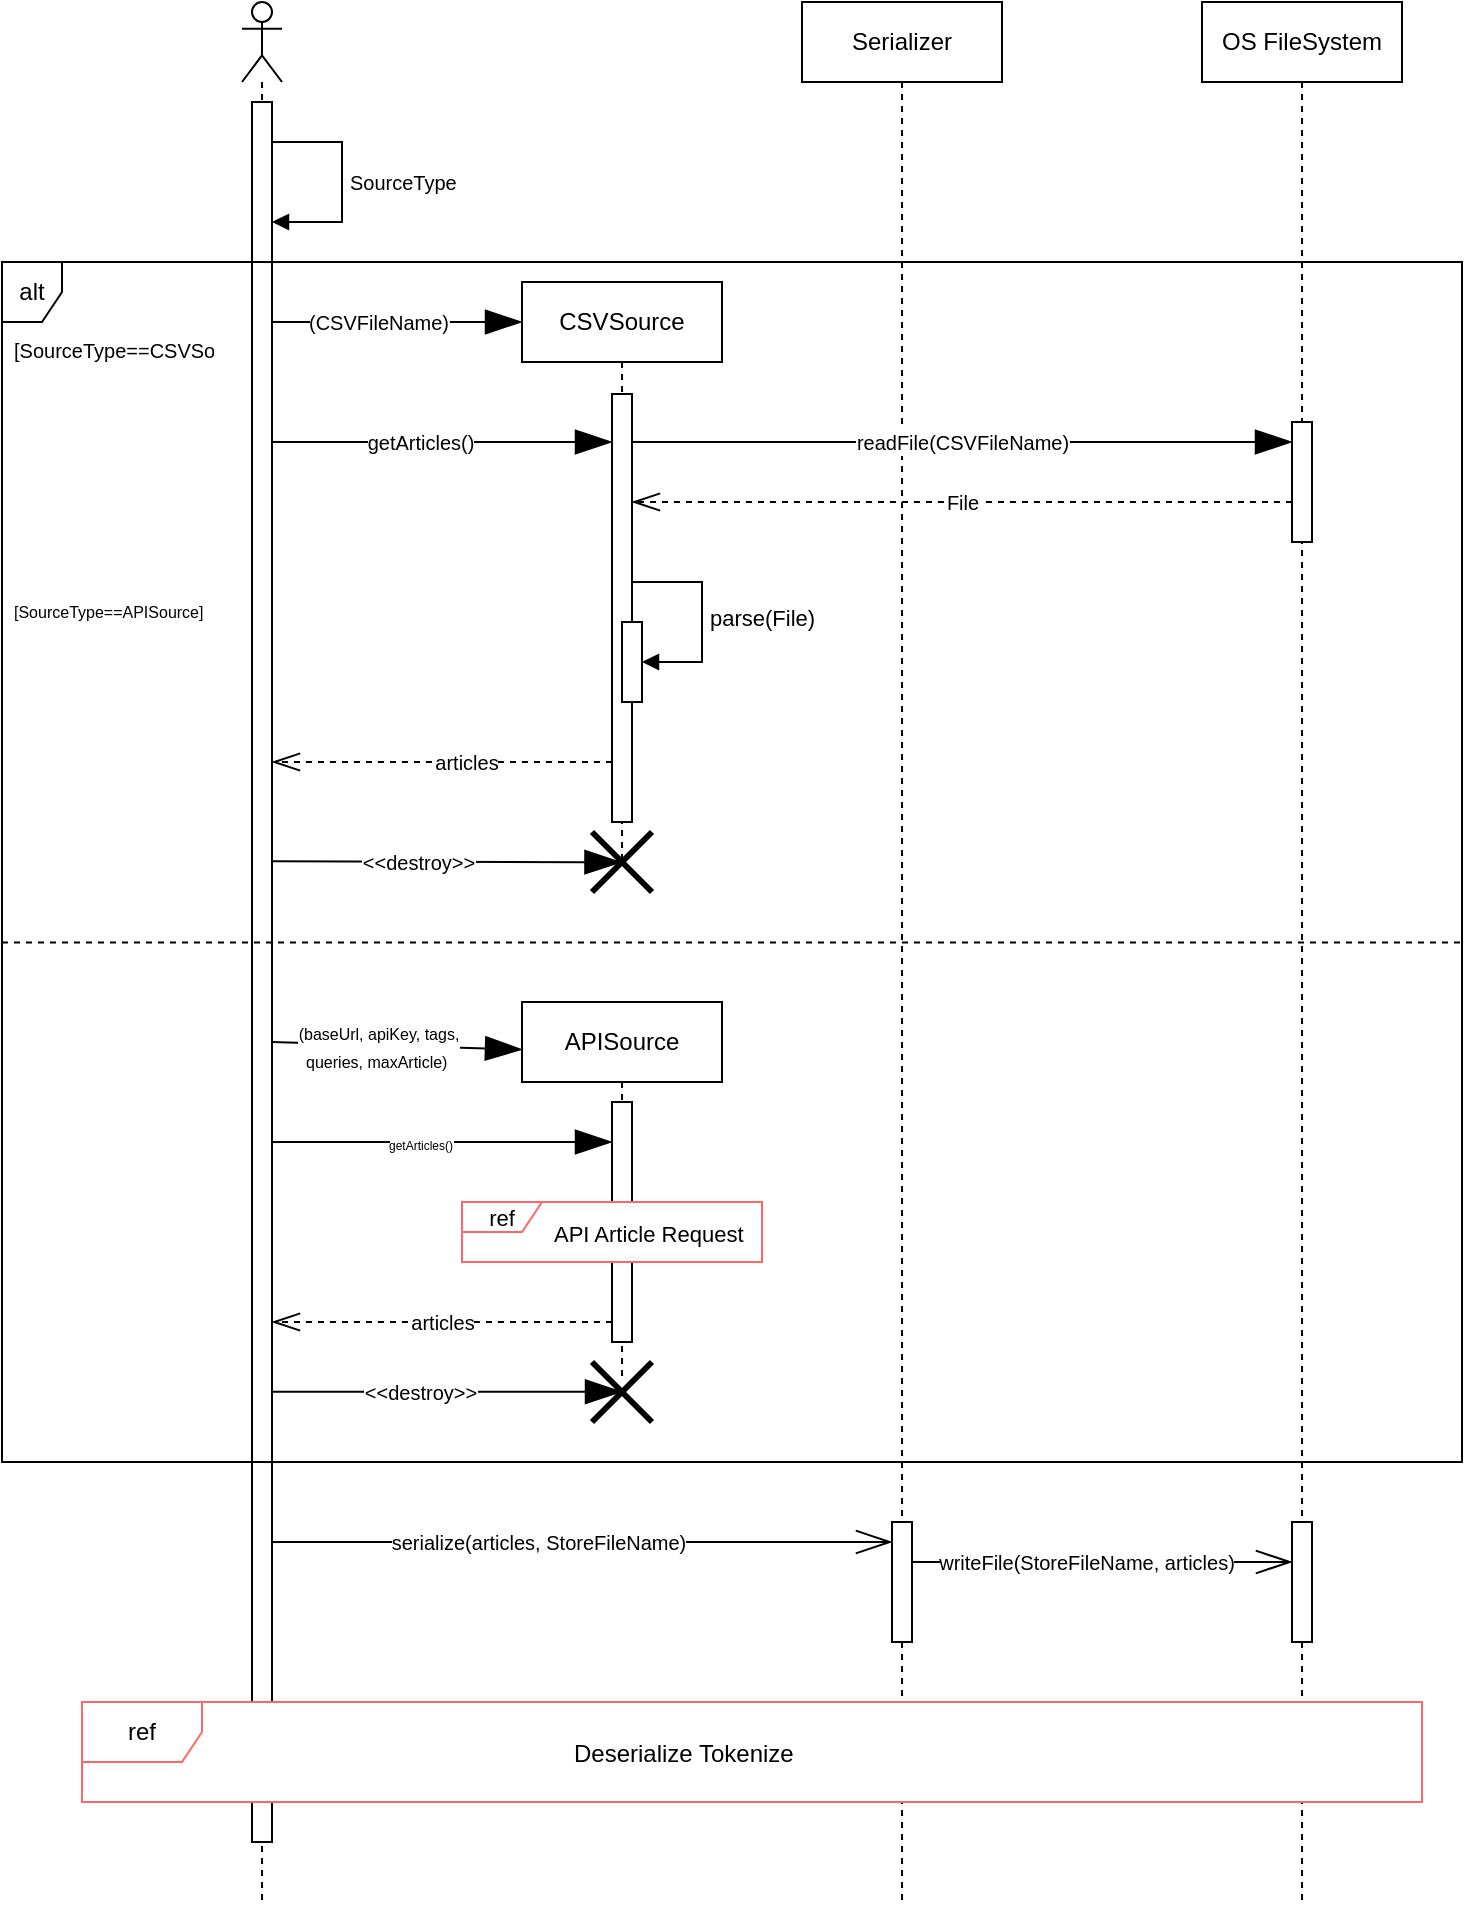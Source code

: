 <mxfile version="21.2.8" type="device">
  <diagram name="Page-1" id="2YBvvXClWsGukQMizWep">
    <mxGraphModel dx="478" dy="-749" grid="1" gridSize="10" guides="1" tooltips="1" connect="1" arrows="1" fold="1" page="1" pageScale="1" pageWidth="850" pageHeight="1100" math="0" shadow="0">
      <root>
        <mxCell id="0" />
        <mxCell id="1" parent="0" />
        <mxCell id="KgcwhwzwJlgUO1JTBY_t-3" value="" style="shape=umlLifeline;perimeter=lifelinePerimeter;whiteSpace=wrap;html=1;container=1;dropTarget=0;collapsible=0;recursiveResize=0;outlineConnect=0;portConstraint=eastwest;newEdgeStyle={&quot;edgeStyle&quot;:&quot;elbowEdgeStyle&quot;,&quot;elbow&quot;:&quot;vertical&quot;,&quot;curved&quot;:0,&quot;rounded&quot;:0};participant=umlActor;size=40;" parent="1" vertex="1">
          <mxGeometry x="150" y="1120" width="20" height="950" as="geometry" />
        </mxCell>
        <mxCell id="KgcwhwzwJlgUO1JTBY_t-4" value="" style="html=1;points=[];perimeter=orthogonalPerimeter;outlineConnect=0;targetShapes=umlLifeline;portConstraint=eastwest;newEdgeStyle={&quot;edgeStyle&quot;:&quot;elbowEdgeStyle&quot;,&quot;elbow&quot;:&quot;vertical&quot;,&quot;curved&quot;:0,&quot;rounded&quot;:0};" parent="KgcwhwzwJlgUO1JTBY_t-3" vertex="1">
          <mxGeometry x="5" y="50" width="10" height="870" as="geometry" />
        </mxCell>
        <mxCell id="6_1-8qy97I9ZGp-JPqzc-2" value="&lt;font style=&quot;font-size: 10px;&quot;&gt;SourceType&lt;/font&gt;" style="html=1;align=left;spacingLeft=2;endArrow=block;rounded=0;edgeStyle=orthogonalEdgeStyle;curved=0;rounded=0;" parent="KgcwhwzwJlgUO1JTBY_t-3" source="KgcwhwzwJlgUO1JTBY_t-4" target="KgcwhwzwJlgUO1JTBY_t-4" edge="1">
          <mxGeometry relative="1" as="geometry">
            <mxPoint x="20" y="60" as="sourcePoint" />
            <Array as="points">
              <mxPoint x="50" y="70" />
              <mxPoint x="50" y="110" />
            </Array>
            <mxPoint x="20" y="90" as="targetPoint" />
          </mxGeometry>
        </mxCell>
        <mxCell id="6_1-8qy97I9ZGp-JPqzc-3" value="alt" style="shape=umlFrame;whiteSpace=wrap;html=1;pointerEvents=0;width=30;height=30;" parent="1" vertex="1">
          <mxGeometry x="30" y="1250" width="730" height="600" as="geometry" />
        </mxCell>
        <mxCell id="6_1-8qy97I9ZGp-JPqzc-4" value="&lt;font style=&quot;font-size: 10px;&quot;&gt;[SourceType==CSVSource]&lt;/font&gt;" style="text;strokeColor=none;fillColor=none;align=left;verticalAlign=top;spacingLeft=4;spacingRight=4;overflow=hidden;rotatable=0;points=[[0,0.5],[1,0.5]];portConstraint=eastwest;whiteSpace=wrap;html=1;" parent="1" vertex="1">
          <mxGeometry x="30" y="1280" width="110" height="26" as="geometry" />
        </mxCell>
        <mxCell id="6_1-8qy97I9ZGp-JPqzc-5" value="CSVSource" style="shape=umlLifeline;perimeter=lifelinePerimeter;whiteSpace=wrap;html=1;container=1;dropTarget=0;collapsible=0;recursiveResize=0;outlineConnect=0;portConstraint=eastwest;newEdgeStyle={&quot;edgeStyle&quot;:&quot;elbowEdgeStyle&quot;,&quot;elbow&quot;:&quot;vertical&quot;,&quot;curved&quot;:0,&quot;rounded&quot;:0};" parent="1" vertex="1">
          <mxGeometry x="290" y="1260" width="100" height="290" as="geometry" />
        </mxCell>
        <mxCell id="6_1-8qy97I9ZGp-JPqzc-6" value="" style="html=1;points=[];perimeter=orthogonalPerimeter;outlineConnect=0;targetShapes=umlLifeline;portConstraint=eastwest;newEdgeStyle={&quot;edgeStyle&quot;:&quot;elbowEdgeStyle&quot;,&quot;elbow&quot;:&quot;vertical&quot;,&quot;curved&quot;:0,&quot;rounded&quot;:0};" parent="6_1-8qy97I9ZGp-JPqzc-5" vertex="1">
          <mxGeometry x="45" y="56" width="10" height="214" as="geometry" />
        </mxCell>
        <mxCell id="WzOtO7L-p5QBb_bY3mz2-6" value="" style="html=1;points=[];perimeter=orthogonalPerimeter;outlineConnect=0;targetShapes=umlLifeline;portConstraint=eastwest;newEdgeStyle={&quot;edgeStyle&quot;:&quot;elbowEdgeStyle&quot;,&quot;elbow&quot;:&quot;vertical&quot;,&quot;curved&quot;:0,&quot;rounded&quot;:0};" parent="6_1-8qy97I9ZGp-JPqzc-5" vertex="1">
          <mxGeometry x="50" y="170" width="10" height="40" as="geometry" />
        </mxCell>
        <mxCell id="WzOtO7L-p5QBb_bY3mz2-7" value="parse(File)" style="html=1;align=left;spacingLeft=2;endArrow=block;rounded=0;edgeStyle=orthogonalEdgeStyle;curved=0;rounded=0;" parent="6_1-8qy97I9ZGp-JPqzc-5" source="6_1-8qy97I9ZGp-JPqzc-6" target="WzOtO7L-p5QBb_bY3mz2-6" edge="1">
          <mxGeometry relative="1" as="geometry">
            <mxPoint x="60" y="150" as="sourcePoint" />
            <Array as="points">
              <mxPoint x="90" y="150" />
              <mxPoint x="90" y="190" />
            </Array>
          </mxGeometry>
        </mxCell>
        <mxCell id="6_1-8qy97I9ZGp-JPqzc-15" value="&lt;font style=&quot;font-size: 10px;&quot;&gt;getArticles()&lt;/font&gt;" style="endArrow=blockThin;endSize=16;endFill=1;html=1;rounded=0;" parent="1" target="6_1-8qy97I9ZGp-JPqzc-6" edge="1">
          <mxGeometry x="-0.133" width="160" relative="1" as="geometry">
            <mxPoint x="165" y="1340" as="sourcePoint" />
            <mxPoint x="315" y="1340" as="targetPoint" />
            <Array as="points">
              <mxPoint x="190" y="1340" />
              <mxPoint x="290" y="1340" />
            </Array>
            <mxPoint as="offset" />
          </mxGeometry>
        </mxCell>
        <mxCell id="6_1-8qy97I9ZGp-JPqzc-19" value="" style="endArrow=none;dashed=1;html=1;rounded=0;exitX=0;exitY=0.567;exitDx=0;exitDy=0;exitPerimeter=0;entryX=0.999;entryY=0.567;entryDx=0;entryDy=0;entryPerimeter=0;" parent="1" source="6_1-8qy97I9ZGp-JPqzc-3" target="6_1-8qy97I9ZGp-JPqzc-3" edge="1">
          <mxGeometry width="50" height="50" relative="1" as="geometry">
            <mxPoint x="260" y="1500" as="sourcePoint" />
            <mxPoint x="760" y="1410" as="targetPoint" />
          </mxGeometry>
        </mxCell>
        <mxCell id="6_1-8qy97I9ZGp-JPqzc-20" value="&lt;font style=&quot;font-size: 8px;&quot;&gt;[SourceType==APISource]&lt;/font&gt;" style="text;strokeColor=none;fillColor=none;align=left;verticalAlign=top;spacingLeft=4;spacingRight=4;overflow=hidden;rotatable=0;points=[[0,0.5],[1,0.5]];portConstraint=eastwest;whiteSpace=wrap;html=1;" parent="1" vertex="1">
          <mxGeometry x="30" y="1410" width="110" height="30" as="geometry" />
        </mxCell>
        <mxCell id="6_1-8qy97I9ZGp-JPqzc-21" value="APISource" style="shape=umlLifeline;perimeter=lifelinePerimeter;whiteSpace=wrap;html=1;container=1;dropTarget=0;collapsible=0;recursiveResize=0;outlineConnect=0;portConstraint=eastwest;newEdgeStyle={&quot;edgeStyle&quot;:&quot;elbowEdgeStyle&quot;,&quot;elbow&quot;:&quot;vertical&quot;,&quot;curved&quot;:0,&quot;rounded&quot;:0};" parent="1" vertex="1">
          <mxGeometry x="290" y="1620" width="100" height="190" as="geometry" />
        </mxCell>
        <mxCell id="6_1-8qy97I9ZGp-JPqzc-22" value="" style="html=1;points=[];perimeter=orthogonalPerimeter;outlineConnect=0;targetShapes=umlLifeline;portConstraint=eastwest;newEdgeStyle={&quot;edgeStyle&quot;:&quot;elbowEdgeStyle&quot;,&quot;elbow&quot;:&quot;vertical&quot;,&quot;curved&quot;:0,&quot;rounded&quot;:0};fillStyle=solid;" parent="6_1-8qy97I9ZGp-JPqzc-21" vertex="1">
          <mxGeometry x="45" y="50" width="10" height="120" as="geometry" />
        </mxCell>
        <mxCell id="6_1-8qy97I9ZGp-JPqzc-26" value="" style="shape=umlDestroy;whiteSpace=wrap;html=1;strokeWidth=3;targetShapes=umlLifeline;" parent="1" vertex="1">
          <mxGeometry x="325" y="1800" width="30" height="30" as="geometry" />
        </mxCell>
        <mxCell id="NDGKZVB12Xw6W9YrpPGg-1" value="Serializer" style="shape=umlLifeline;perimeter=lifelinePerimeter;whiteSpace=wrap;html=1;container=1;dropTarget=0;collapsible=0;recursiveResize=0;outlineConnect=0;portConstraint=eastwest;newEdgeStyle={&quot;edgeStyle&quot;:&quot;elbowEdgeStyle&quot;,&quot;elbow&quot;:&quot;vertical&quot;,&quot;curved&quot;:0,&quot;rounded&quot;:0};" parent="1" vertex="1">
          <mxGeometry x="430" y="1120" width="100" height="950" as="geometry" />
        </mxCell>
        <mxCell id="NDGKZVB12Xw6W9YrpPGg-2" value="" style="html=1;points=[];perimeter=orthogonalPerimeter;outlineConnect=0;targetShapes=umlLifeline;portConstraint=eastwest;newEdgeStyle={&quot;edgeStyle&quot;:&quot;elbowEdgeStyle&quot;,&quot;elbow&quot;:&quot;vertical&quot;,&quot;curved&quot;:0,&quot;rounded&quot;:0};" parent="NDGKZVB12Xw6W9YrpPGg-1" vertex="1">
          <mxGeometry x="45" y="760" width="10" height="60" as="geometry" />
        </mxCell>
        <mxCell id="NDGKZVB12Xw6W9YrpPGg-3" value="&lt;font style=&quot;font-size: 10px;&quot;&gt;serialize(articles, StoreFileName)&lt;/font&gt;" style="endArrow=openThin;endSize=16;endFill=0;html=1;rounded=0;" parent="1" target="NDGKZVB12Xw6W9YrpPGg-2" edge="1">
          <mxGeometry x="-0.143" width="160" relative="1" as="geometry">
            <mxPoint x="165" y="1890" as="sourcePoint" />
            <mxPoint x="470" y="1880" as="targetPoint" />
            <mxPoint as="offset" />
            <Array as="points">
              <mxPoint x="250" y="1890" />
              <mxPoint x="400" y="1890" />
            </Array>
          </mxGeometry>
        </mxCell>
        <mxCell id="NDGKZVB12Xw6W9YrpPGg-4" value="OS FileSystem" style="shape=umlLifeline;perimeter=lifelinePerimeter;whiteSpace=wrap;html=1;container=1;dropTarget=0;collapsible=0;recursiveResize=0;outlineConnect=0;portConstraint=eastwest;newEdgeStyle={&quot;edgeStyle&quot;:&quot;elbowEdgeStyle&quot;,&quot;elbow&quot;:&quot;vertical&quot;,&quot;curved&quot;:0,&quot;rounded&quot;:0};" parent="1" vertex="1">
          <mxGeometry x="630" y="1120" width="100" height="950" as="geometry" />
        </mxCell>
        <mxCell id="NDGKZVB12Xw6W9YrpPGg-6" value="" style="html=1;points=[];perimeter=orthogonalPerimeter;outlineConnect=0;targetShapes=umlLifeline;portConstraint=eastwest;newEdgeStyle={&quot;edgeStyle&quot;:&quot;elbowEdgeStyle&quot;,&quot;elbow&quot;:&quot;vertical&quot;,&quot;curved&quot;:0,&quot;rounded&quot;:0};" parent="NDGKZVB12Xw6W9YrpPGg-4" vertex="1">
          <mxGeometry x="45" y="760" width="10" height="60" as="geometry" />
        </mxCell>
        <mxCell id="NDGKZVB12Xw6W9YrpPGg-7" value="" style="html=1;points=[];perimeter=orthogonalPerimeter;outlineConnect=0;targetShapes=umlLifeline;portConstraint=eastwest;newEdgeStyle={&quot;edgeStyle&quot;:&quot;elbowEdgeStyle&quot;,&quot;elbow&quot;:&quot;vertical&quot;,&quot;curved&quot;:0,&quot;rounded&quot;:0};" parent="NDGKZVB12Xw6W9YrpPGg-4" vertex="1">
          <mxGeometry x="45" y="210" width="10" height="60" as="geometry" />
        </mxCell>
        <mxCell id="NDGKZVB12Xw6W9YrpPGg-5" value="&lt;font style=&quot;font-size: 10px;&quot;&gt;writeFile(StoreFileName, articles)&lt;/font&gt;" style="endArrow=openThin;endSize=16;endFill=0;html=1;rounded=0;" parent="1" source="NDGKZVB12Xw6W9YrpPGg-2" target="NDGKZVB12Xw6W9YrpPGg-6" edge="1">
          <mxGeometry x="-0.085" width="160" relative="1" as="geometry">
            <mxPoint x="490" y="1900" as="sourcePoint" />
            <mxPoint x="670" y="1900" as="targetPoint" />
            <mxPoint as="offset" />
            <Array as="points">
              <mxPoint x="580" y="1900" />
            </Array>
          </mxGeometry>
        </mxCell>
        <mxCell id="NDGKZVB12Xw6W9YrpPGg-8" value="&lt;font style=&quot;font-size: 10px;&quot;&gt;readFile(CSVFileName)&lt;/font&gt;" style="endArrow=blockThin;endSize=16;endFill=1;html=1;rounded=0;" parent="1" target="NDGKZVB12Xw6W9YrpPGg-7" edge="1">
          <mxGeometry width="160" relative="1" as="geometry">
            <mxPoint x="345" y="1340" as="sourcePoint" />
            <mxPoint x="630" y="1340" as="targetPoint" />
            <mxPoint as="offset" />
            <Array as="points">
              <mxPoint x="345" y="1340" />
              <mxPoint x="425" y="1340" />
              <mxPoint x="445" y="1340" />
            </Array>
          </mxGeometry>
        </mxCell>
        <mxCell id="NDGKZVB12Xw6W9YrpPGg-9" value="&lt;font style=&quot;font-size: 10px;&quot;&gt;File&lt;/font&gt;" style="endArrow=openThin;endSize=12;dashed=1;html=1;rounded=0;endFill=0;" parent="1" source="NDGKZVB12Xw6W9YrpPGg-7" target="6_1-8qy97I9ZGp-JPqzc-6" edge="1">
          <mxGeometry width="160" relative="1" as="geometry">
            <mxPoint x="630" y="1360" as="sourcePoint" />
            <mxPoint x="330" y="1370" as="targetPoint" />
            <Array as="points">
              <mxPoint x="620" y="1370" />
            </Array>
            <mxPoint as="offset" />
          </mxGeometry>
        </mxCell>
        <mxCell id="NDGKZVB12Xw6W9YrpPGg-24" value="&lt;font style=&quot;font-size: 11px;&quot;&gt;ref&lt;/font&gt;" style="shape=umlFrame;whiteSpace=wrap;html=1;pointerEvents=0;width=40;height=15;fillStyle=hatch;gradientColor=#FFFFFF;swimlaneFillColor=default;strokeColor=#FF6666;" parent="1" vertex="1">
          <mxGeometry x="260" y="1720" width="150" height="30" as="geometry" />
        </mxCell>
        <mxCell id="NDGKZVB12Xw6W9YrpPGg-26" value="&lt;font style=&quot;font-size: 11px;&quot;&gt;API Article Request&lt;/font&gt;" style="text;strokeColor=none;fillColor=none;align=left;verticalAlign=top;spacingLeft=4;spacingRight=4;overflow=hidden;rotatable=0;points=[[0,0.5],[1,0.5]];portConstraint=eastwest;whiteSpace=wrap;html=1;" parent="1" vertex="1">
          <mxGeometry x="300" y="1722" width="110" height="26" as="geometry" />
        </mxCell>
        <mxCell id="WzOtO7L-p5QBb_bY3mz2-1" value="ref" style="shape=umlFrame;whiteSpace=wrap;html=1;pointerEvents=0;swimlaneFillColor=default;gradientColor=#FFFFFF;strokeColor=#FF6666;" parent="1" vertex="1">
          <mxGeometry x="70" y="1970" width="670" height="50" as="geometry" />
        </mxCell>
        <mxCell id="WzOtO7L-p5QBb_bY3mz2-2" value="Deserialize Tokenize" style="text;strokeColor=none;fillColor=none;align=left;verticalAlign=top;spacingLeft=4;spacingRight=4;overflow=hidden;rotatable=0;points=[[0,0.5],[1,0.5]];portConstraint=eastwest;whiteSpace=wrap;html=1;" parent="1" vertex="1">
          <mxGeometry x="310" y="1982" width="130" height="26" as="geometry" />
        </mxCell>
        <mxCell id="WzOtO7L-p5QBb_bY3mz2-9" value="&lt;font style=&quot;font-size: 10px;&quot;&gt;articles&lt;/font&gt;" style="endArrow=openThin;endSize=12;dashed=1;html=1;rounded=0;endFill=0;" parent="1" source="6_1-8qy97I9ZGp-JPqzc-6" edge="1">
          <mxGeometry x="-0.133" width="160" relative="1" as="geometry">
            <mxPoint x="315" y="1500" as="sourcePoint" />
            <mxPoint x="165" y="1500" as="targetPoint" />
            <Array as="points">
              <mxPoint x="290" y="1500" />
            </Array>
            <mxPoint as="offset" />
          </mxGeometry>
        </mxCell>
        <mxCell id="6_1-8qy97I9ZGp-JPqzc-17" value="" style="shape=umlDestroy;whiteSpace=wrap;html=1;strokeWidth=3;targetShapes=umlLifeline;" parent="1" vertex="1">
          <mxGeometry x="325" y="1535" width="30" height="30" as="geometry" />
        </mxCell>
        <mxCell id="WzOtO7L-p5QBb_bY3mz2-12" value="&lt;font style=&quot;font-size: 10px;&quot;&gt;(CSVFileName)&lt;/font&gt;" style="endArrow=blockThin;endSize=16;endFill=1;html=1;rounded=0;entryX=0;entryY=0.069;entryDx=0;entryDy=0;entryPerimeter=0;" parent="1" target="6_1-8qy97I9ZGp-JPqzc-5" edge="1">
          <mxGeometry x="-0.143" width="160" relative="1" as="geometry">
            <mxPoint x="165" y="1280" as="sourcePoint" />
            <mxPoint x="270" y="1280" as="targetPoint" />
            <mxPoint as="offset" />
          </mxGeometry>
        </mxCell>
        <mxCell id="WzOtO7L-p5QBb_bY3mz2-13" value="&lt;font style=&quot;font-size: 10px;&quot;&gt;&amp;lt;&amp;lt;destroy&amp;gt;&amp;gt;&lt;/font&gt;" style="endArrow=blockThin;endSize=16;endFill=1;html=1;rounded=0;entryX=0.491;entryY=0.504;entryDx=0;entryDy=0;entryPerimeter=0;" parent="1" target="6_1-8qy97I9ZGp-JPqzc-17" edge="1">
          <mxGeometry x="-0.161" width="160" relative="1" as="geometry">
            <mxPoint x="165" y="1549.66" as="sourcePoint" />
            <mxPoint x="320" y="1549.66" as="targetPoint" />
            <mxPoint as="offset" />
          </mxGeometry>
        </mxCell>
        <mxCell id="WzOtO7L-p5QBb_bY3mz2-14" value="&lt;font style=&quot;font-size: 8px;&quot;&gt;(baseUrl, apiKey, tags,&lt;br&gt;queries, maxArticle)&amp;nbsp;&lt;/font&gt;" style="endArrow=blockThin;endSize=16;endFill=1;html=1;rounded=0;entryX=0;entryY=0.125;entryDx=0;entryDy=0;entryPerimeter=0;" parent="1" target="6_1-8qy97I9ZGp-JPqzc-21" edge="1">
          <mxGeometry x="-0.143" width="160" relative="1" as="geometry">
            <mxPoint x="165" y="1640" as="sourcePoint" />
            <mxPoint x="270" y="1640" as="targetPoint" />
            <mxPoint as="offset" />
          </mxGeometry>
        </mxCell>
        <mxCell id="WzOtO7L-p5QBb_bY3mz2-15" value="&lt;font style=&quot;font-size: 10px;&quot;&gt;&amp;lt;&amp;lt;destroy&amp;gt;&amp;gt;&lt;/font&gt;" style="endArrow=blockThin;endSize=16;endFill=1;html=1;rounded=0;" parent="1" edge="1">
          <mxGeometry x="-0.161" width="160" relative="1" as="geometry">
            <mxPoint x="165" y="1814.89" as="sourcePoint" />
            <mxPoint x="340" y="1814.89" as="targetPoint" />
            <mxPoint as="offset" />
            <Array as="points">
              <mxPoint x="170" y="1814.89" />
            </Array>
          </mxGeometry>
        </mxCell>
        <mxCell id="WzOtO7L-p5QBb_bY3mz2-16" value="&lt;font style=&quot;font-size: 10px;&quot;&gt;articles&lt;/font&gt;" style="endArrow=openThin;endSize=12;dashed=1;html=1;rounded=0;endFill=0;" parent="1" edge="1">
          <mxGeometry width="160" relative="1" as="geometry">
            <mxPoint x="335" y="1780" as="sourcePoint" />
            <mxPoint x="165" y="1780" as="targetPoint" />
            <Array as="points">
              <mxPoint x="310" y="1780" />
              <mxPoint x="280" y="1780" />
            </Array>
            <mxPoint as="offset" />
          </mxGeometry>
        </mxCell>
        <mxCell id="WzOtO7L-p5QBb_bY3mz2-17" value="&lt;font style=&quot;font-size: 6px;&quot;&gt;getArticles()&lt;/font&gt;" style="endArrow=blockThin;endSize=16;endFill=1;html=1;rounded=0;" parent="1" edge="1">
          <mxGeometry x="-0.133" width="160" relative="1" as="geometry">
            <mxPoint x="165" y="1690" as="sourcePoint" />
            <mxPoint x="335" y="1690" as="targetPoint" />
            <Array as="points">
              <mxPoint x="200" y="1690" />
              <mxPoint x="290" y="1690" />
            </Array>
            <mxPoint as="offset" />
          </mxGeometry>
        </mxCell>
      </root>
    </mxGraphModel>
  </diagram>
</mxfile>
